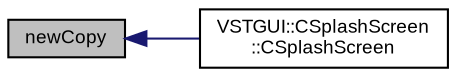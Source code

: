 digraph "newCopy"
{
  bgcolor="transparent";
  edge [fontname="Arial",fontsize="9",labelfontname="Arial",labelfontsize="9"];
  node [fontname="Arial",fontsize="9",shape=record];
  rankdir="LR";
  Node1 [label="newCopy",height=0.2,width=0.4,color="black", fillcolor="grey75", style="filled" fontcolor="black"];
  Node1 -> Node2 [dir="back",color="midnightblue",fontsize="9",style="solid",fontname="Arial"];
  Node2 [label="VSTGUI::CSplashScreen\l::CSplashScreen",height=0.2,width=0.4,color="black",URL="$class_v_s_t_g_u_i_1_1_c_splash_screen.html#a21aac8c44be78c4b283c9124440bfd0b"];
}
